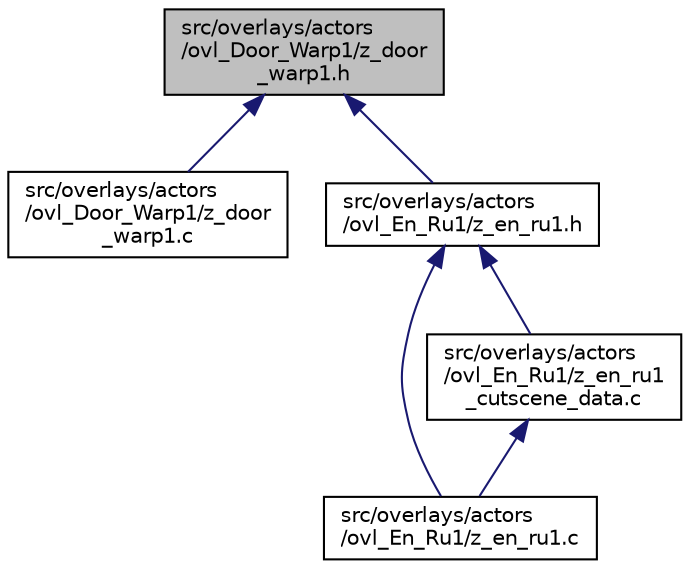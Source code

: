 digraph "src/overlays/actors/ovl_Door_Warp1/z_door_warp1.h"
{
 // LATEX_PDF_SIZE
  edge [fontname="Helvetica",fontsize="10",labelfontname="Helvetica",labelfontsize="10"];
  node [fontname="Helvetica",fontsize="10",shape=record];
  Node1 [label="src/overlays/actors\l/ovl_Door_Warp1/z_door\l_warp1.h",height=0.2,width=0.4,color="black", fillcolor="grey75", style="filled", fontcolor="black",tooltip=" "];
  Node1 -> Node2 [dir="back",color="midnightblue",fontsize="10",style="solid",fontname="Helvetica"];
  Node2 [label="src/overlays/actors\l/ovl_Door_Warp1/z_door\l_warp1.c",height=0.2,width=0.4,color="black", fillcolor="white", style="filled",URL="$df/d41/z__door__warp1_8c.html",tooltip=" "];
  Node1 -> Node3 [dir="back",color="midnightblue",fontsize="10",style="solid",fontname="Helvetica"];
  Node3 [label="src/overlays/actors\l/ovl_En_Ru1/z_en_ru1.h",height=0.2,width=0.4,color="black", fillcolor="white", style="filled",URL="$d4/ddc/z__en__ru1_8h.html",tooltip=" "];
  Node3 -> Node4 [dir="back",color="midnightblue",fontsize="10",style="solid",fontname="Helvetica"];
  Node4 [label="src/overlays/actors\l/ovl_En_Ru1/z_en_ru1.c",height=0.2,width=0.4,color="black", fillcolor="white", style="filled",URL="$d6/d20/z__en__ru1_8c.html",tooltip=" "];
  Node3 -> Node5 [dir="back",color="midnightblue",fontsize="10",style="solid",fontname="Helvetica"];
  Node5 [label="src/overlays/actors\l/ovl_En_Ru1/z_en_ru1\l_cutscene_data.c",height=0.2,width=0.4,color="black", fillcolor="white", style="filled",URL="$d0/d8e/z__en__ru1__cutscene__data_8c.html",tooltip=" "];
  Node5 -> Node4 [dir="back",color="midnightblue",fontsize="10",style="solid",fontname="Helvetica"];
}
